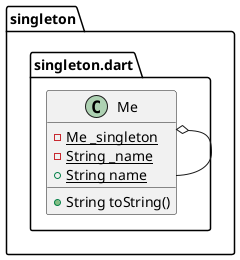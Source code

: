 @startuml
set namespaceSeparator ::

class "singleton::singleton.dart::Me" {
  {static} -Me _singleton
  {static} -String _name
  {static} +String name
  +String toString()
}

"singleton::singleton.dart::Me" o-- "singleton::singleton.dart::Me"


@enduml